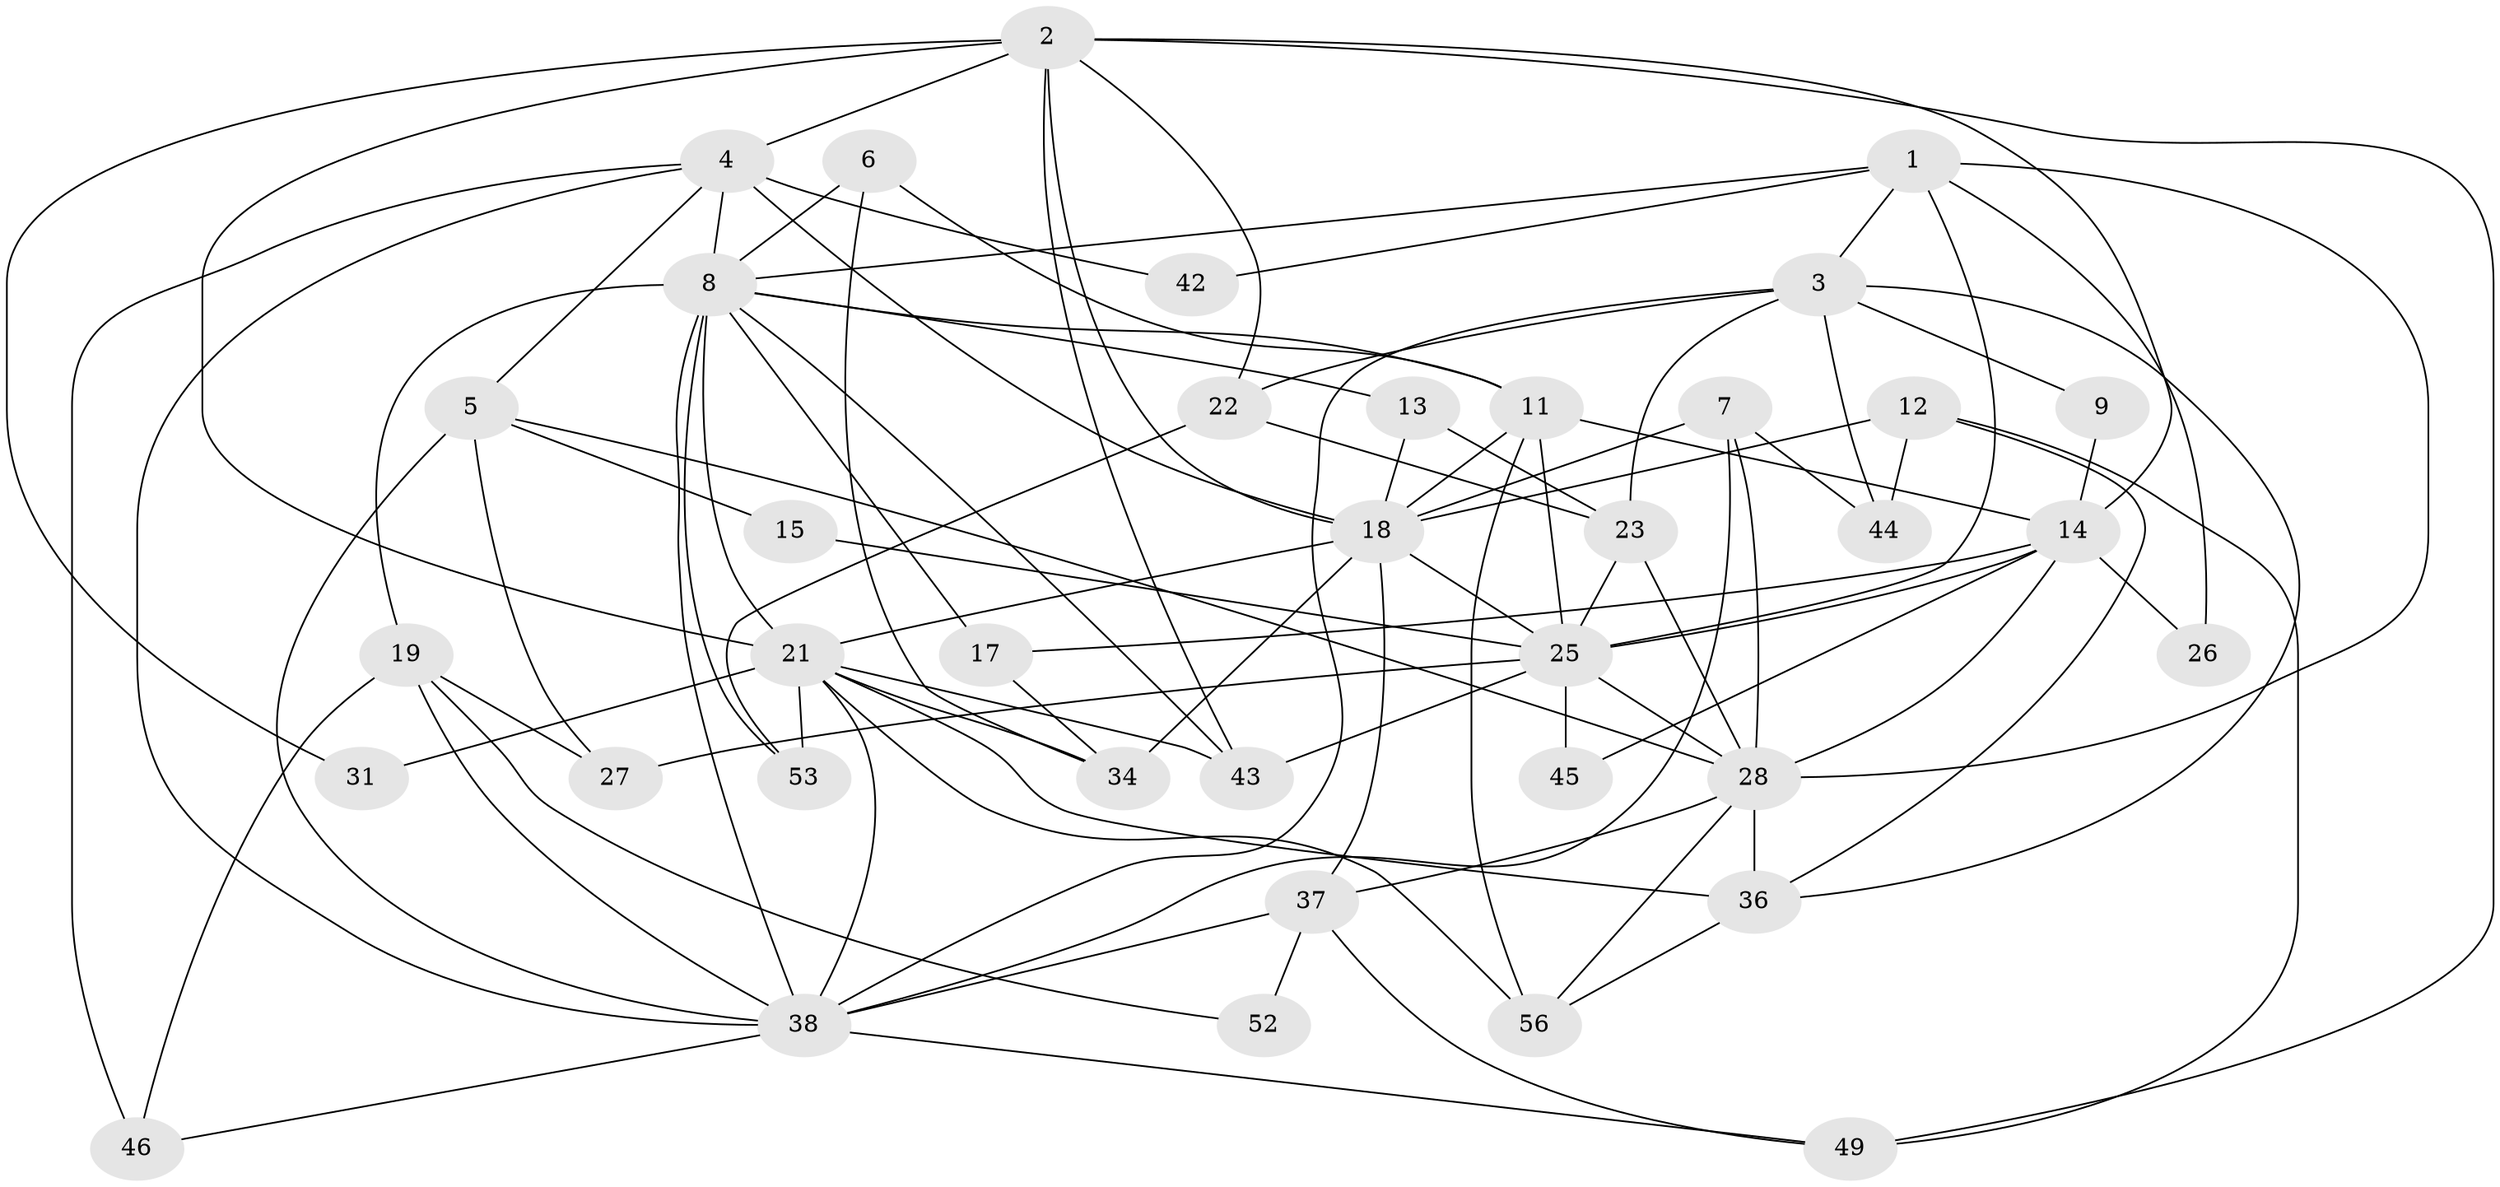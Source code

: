 // Generated by graph-tools (version 1.1) at 2025/52/02/27/25 19:52:05]
// undirected, 38 vertices, 95 edges
graph export_dot {
graph [start="1"]
  node [color=gray90,style=filled];
  1 [super="+40"];
  2 [super="+48"];
  3 [super="+24"];
  4 [super="+20"];
  5 [super="+10"];
  6;
  7 [super="+30"];
  8 [super="+16"];
  9;
  11 [super="+35"];
  12;
  13;
  14 [super="+33"];
  15;
  17;
  18 [super="+51"];
  19 [super="+54"];
  21 [super="+41"];
  22 [super="+57"];
  23;
  25 [super="+32"];
  26;
  27;
  28 [super="+29"];
  31;
  34 [super="+50"];
  36 [super="+47"];
  37 [super="+39"];
  38 [super="+58"];
  42;
  43;
  44;
  45;
  46;
  49 [super="+55"];
  52;
  53;
  56;
  1 -- 28;
  1 -- 8;
  1 -- 3;
  1 -- 42;
  1 -- 25;
  1 -- 26;
  2 -- 43;
  2 -- 31;
  2 -- 14;
  2 -- 22;
  2 -- 49;
  2 -- 18;
  2 -- 21;
  2 -- 4;
  3 -- 38;
  3 -- 23;
  3 -- 9;
  3 -- 36;
  3 -- 22;
  3 -- 44;
  4 -- 42 [weight=2];
  4 -- 5;
  4 -- 8;
  4 -- 38;
  4 -- 18;
  4 -- 46;
  5 -- 27;
  5 -- 38;
  5 -- 28;
  5 -- 15;
  6 -- 11;
  6 -- 34;
  6 -- 8;
  7 -- 44;
  7 -- 18;
  7 -- 28;
  7 -- 38;
  8 -- 38;
  8 -- 13;
  8 -- 17;
  8 -- 53;
  8 -- 43;
  8 -- 11;
  8 -- 19;
  8 -- 21;
  9 -- 14;
  11 -- 56;
  11 -- 18;
  11 -- 25;
  11 -- 14;
  12 -- 44;
  12 -- 18;
  12 -- 49;
  12 -- 36;
  13 -- 23;
  13 -- 18;
  14 -- 17;
  14 -- 45;
  14 -- 26;
  14 -- 25;
  14 -- 28;
  15 -- 25;
  17 -- 34;
  18 -- 21;
  18 -- 34;
  18 -- 37;
  18 -- 25;
  19 -- 46;
  19 -- 52;
  19 -- 27;
  19 -- 38;
  21 -- 56;
  21 -- 31;
  21 -- 36;
  21 -- 34;
  21 -- 38;
  21 -- 53;
  21 -- 43;
  22 -- 53;
  22 -- 23;
  23 -- 25;
  23 -- 28;
  25 -- 27;
  25 -- 43;
  25 -- 45;
  25 -- 28;
  28 -- 56;
  28 -- 36;
  28 -- 37;
  36 -- 56;
  37 -- 49;
  37 -- 52;
  37 -- 38;
  38 -- 49;
  38 -- 46;
}

